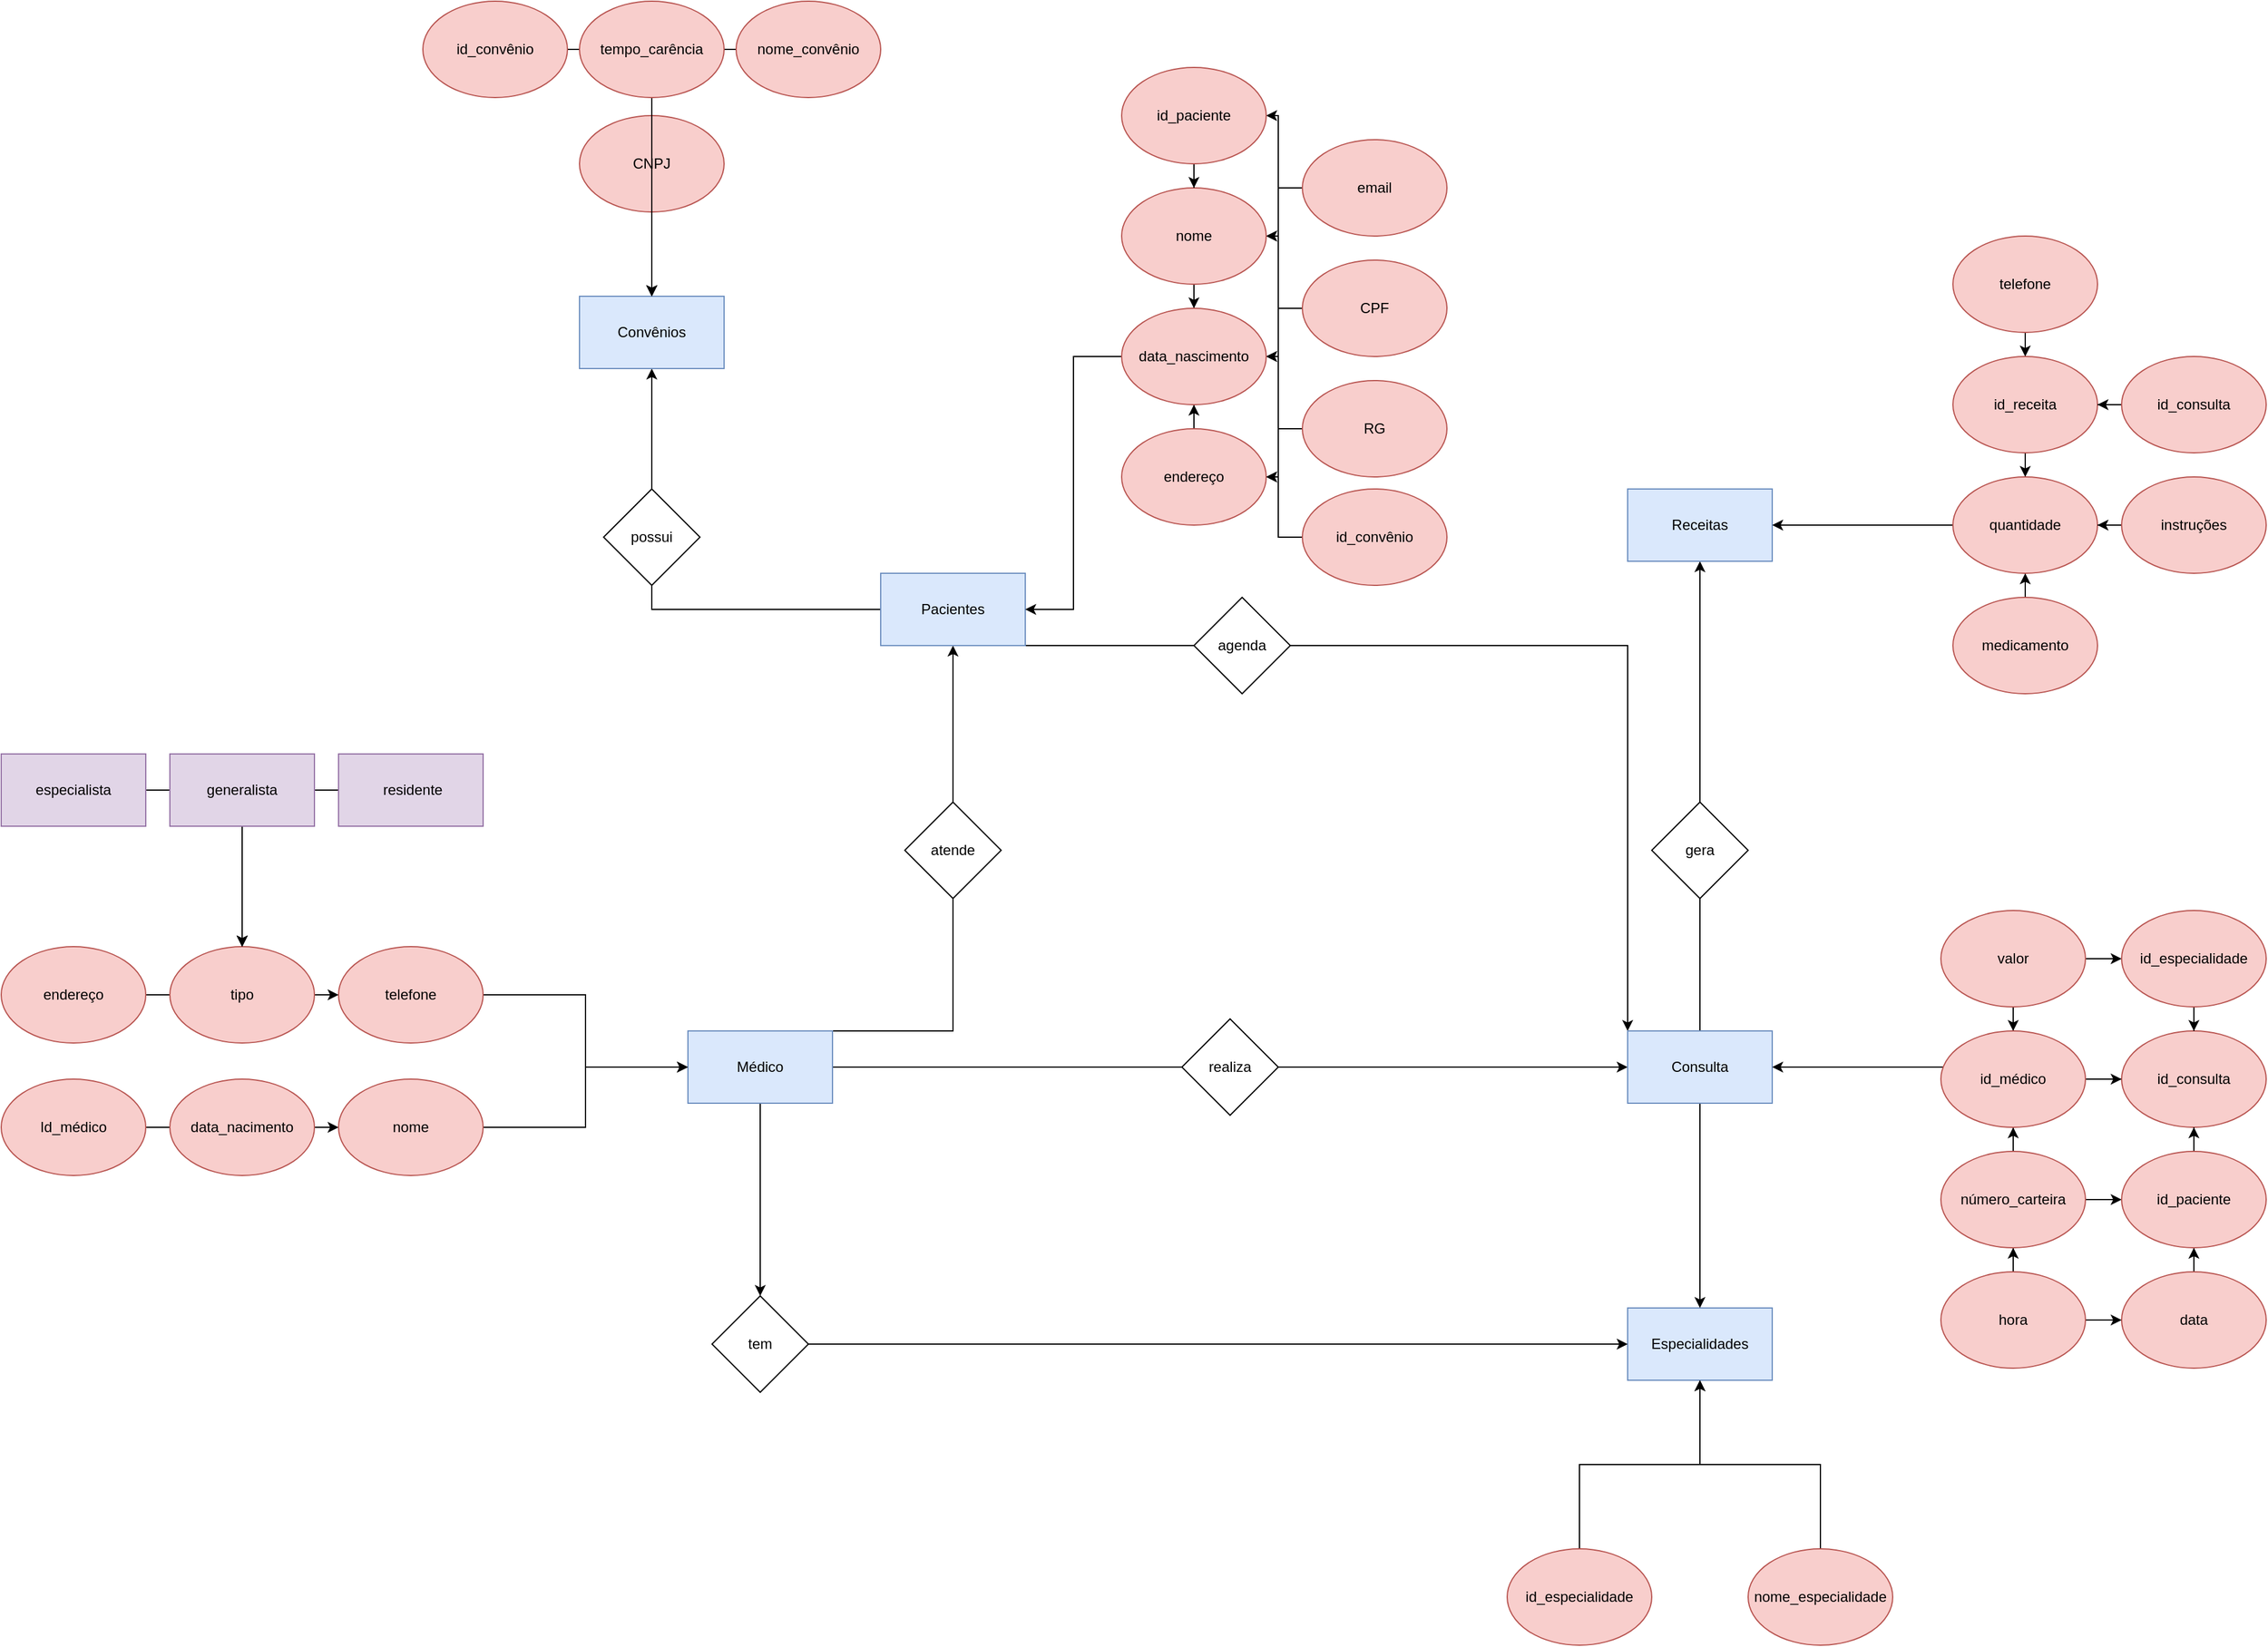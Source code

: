 <mxfile version="24.8.0">
  <diagram name="Página-1" id="d--r41uojTDXwLxNtaar">
    <mxGraphModel dx="4490" dy="2536" grid="0" gridSize="10" guides="1" tooltips="1" connect="1" arrows="1" fold="1" page="0" pageScale="1" pageWidth="827" pageHeight="1169" math="0" shadow="0">
      <root>
        <mxCell id="0" />
        <mxCell id="1" parent="0" />
        <mxCell id="0YTUja7H_9JlWZkX7iLl-56" style="edgeStyle=orthogonalEdgeStyle;rounded=0;orthogonalLoop=1;jettySize=auto;html=1;exitX=1;exitY=0;exitDx=0;exitDy=0;entryX=0.5;entryY=1;entryDx=0;entryDy=0;" edge="1" parent="1" source="s3ld1V5aeFY15KHkYGV4-1" target="s3ld1V5aeFY15KHkYGV4-3">
          <mxGeometry relative="1" as="geometry">
            <Array as="points">
              <mxPoint x="310" y="90" />
            </Array>
          </mxGeometry>
        </mxCell>
        <mxCell id="0YTUja7H_9JlWZkX7iLl-58" style="edgeStyle=orthogonalEdgeStyle;rounded=0;orthogonalLoop=1;jettySize=auto;html=1;exitX=1;exitY=0.5;exitDx=0;exitDy=0;" edge="1" parent="1" source="s3ld1V5aeFY15KHkYGV4-1" target="s3ld1V5aeFY15KHkYGV4-5">
          <mxGeometry relative="1" as="geometry" />
        </mxCell>
        <mxCell id="0YTUja7H_9JlWZkX7iLl-59" style="edgeStyle=orthogonalEdgeStyle;rounded=0;orthogonalLoop=1;jettySize=auto;html=1;entryX=0.5;entryY=0;entryDx=0;entryDy=0;" edge="1" parent="1" source="s3ld1V5aeFY15KHkYGV4-1" target="0YTUja7H_9JlWZkX7iLl-18">
          <mxGeometry relative="1" as="geometry" />
        </mxCell>
        <mxCell id="s3ld1V5aeFY15KHkYGV4-1" value="Médico" style="rounded=0;whiteSpace=wrap;html=1;fillColor=#dae8fc;strokeColor=#6c8ebf;" parent="1" vertex="1">
          <mxGeometry x="90" y="90" width="120" height="60" as="geometry" />
        </mxCell>
        <mxCell id="s3ld1V5aeFY15KHkYGV4-2" value="Especialidades" style="rounded=0;whiteSpace=wrap;html=1;fillColor=#dae8fc;strokeColor=#6c8ebf;" parent="1" vertex="1">
          <mxGeometry x="870" y="320" width="120" height="60" as="geometry" />
        </mxCell>
        <mxCell id="0YTUja7H_9JlWZkX7iLl-55" style="edgeStyle=orthogonalEdgeStyle;rounded=0;orthogonalLoop=1;jettySize=auto;html=1;exitX=1;exitY=1;exitDx=0;exitDy=0;entryX=0;entryY=0;entryDx=0;entryDy=0;" edge="1" parent="1" source="s3ld1V5aeFY15KHkYGV4-3" target="s3ld1V5aeFY15KHkYGV4-5">
          <mxGeometry relative="1" as="geometry">
            <Array as="points">
              <mxPoint x="870" y="-230" />
            </Array>
          </mxGeometry>
        </mxCell>
        <mxCell id="0YTUja7H_9JlWZkX7iLl-57" style="edgeStyle=orthogonalEdgeStyle;rounded=0;orthogonalLoop=1;jettySize=auto;html=1;entryX=0.5;entryY=1;entryDx=0;entryDy=0;" edge="1" parent="1" source="s3ld1V5aeFY15KHkYGV4-3" target="s3ld1V5aeFY15KHkYGV4-4">
          <mxGeometry relative="1" as="geometry" />
        </mxCell>
        <mxCell id="s3ld1V5aeFY15KHkYGV4-3" value="Pacientes" style="rounded=0;whiteSpace=wrap;html=1;fillColor=#dae8fc;strokeColor=#6c8ebf;" parent="1" vertex="1">
          <mxGeometry x="250" y="-290" width="120" height="60" as="geometry" />
        </mxCell>
        <mxCell id="s3ld1V5aeFY15KHkYGV4-4" value="Convênios" style="rounded=0;whiteSpace=wrap;html=1;fillColor=#dae8fc;strokeColor=#6c8ebf;" parent="1" vertex="1">
          <mxGeometry y="-520" width="120" height="60" as="geometry" />
        </mxCell>
        <mxCell id="s3ld1V5aeFY15KHkYGV4-148" style="edgeStyle=orthogonalEdgeStyle;rounded=0;orthogonalLoop=1;jettySize=auto;html=1;" parent="1" source="s3ld1V5aeFY15KHkYGV4-5" target="s3ld1V5aeFY15KHkYGV4-2" edge="1">
          <mxGeometry relative="1" as="geometry" />
        </mxCell>
        <mxCell id="0YTUja7H_9JlWZkX7iLl-62" style="edgeStyle=orthogonalEdgeStyle;rounded=0;orthogonalLoop=1;jettySize=auto;html=1;" edge="1" parent="1" source="s3ld1V5aeFY15KHkYGV4-5" target="s3ld1V5aeFY15KHkYGV4-6">
          <mxGeometry relative="1" as="geometry" />
        </mxCell>
        <mxCell id="s3ld1V5aeFY15KHkYGV4-5" value="Consulta" style="rounded=0;whiteSpace=wrap;html=1;fillColor=#dae8fc;strokeColor=#6c8ebf;" parent="1" vertex="1">
          <mxGeometry x="870" y="90" width="120" height="60" as="geometry" />
        </mxCell>
        <mxCell id="s3ld1V5aeFY15KHkYGV4-6" value="Receitas" style="rounded=0;whiteSpace=wrap;html=1;fillColor=#dae8fc;strokeColor=#6c8ebf;" parent="1" vertex="1">
          <mxGeometry x="870" y="-360" width="120" height="60" as="geometry" />
        </mxCell>
        <mxCell id="0YTUja7H_9JlWZkX7iLl-32" style="edgeStyle=orthogonalEdgeStyle;rounded=0;orthogonalLoop=1;jettySize=auto;html=1;" edge="1" parent="1" source="s3ld1V5aeFY15KHkYGV4-10" target="s3ld1V5aeFY15KHkYGV4-11">
          <mxGeometry relative="1" as="geometry" />
        </mxCell>
        <mxCell id="s3ld1V5aeFY15KHkYGV4-10" value="Id_médico" style="ellipse;whiteSpace=wrap;html=1;fillColor=#f8cecc;strokeColor=#b85450;" parent="1" vertex="1">
          <mxGeometry x="-480" y="130" width="120" height="80" as="geometry" />
        </mxCell>
        <mxCell id="0YTUja7H_9JlWZkX7iLl-31" style="edgeStyle=orthogonalEdgeStyle;rounded=0;orthogonalLoop=1;jettySize=auto;html=1;" edge="1" parent="1" source="s3ld1V5aeFY15KHkYGV4-11" target="s3ld1V5aeFY15KHkYGV4-1">
          <mxGeometry relative="1" as="geometry" />
        </mxCell>
        <mxCell id="s3ld1V5aeFY15KHkYGV4-11" value="nome" style="ellipse;whiteSpace=wrap;html=1;fillColor=#f8cecc;strokeColor=#b85450;" parent="1" vertex="1">
          <mxGeometry x="-200" y="130" width="120" height="80" as="geometry" />
        </mxCell>
        <mxCell id="0YTUja7H_9JlWZkX7iLl-30" style="edgeStyle=orthogonalEdgeStyle;rounded=0;orthogonalLoop=1;jettySize=auto;html=1;entryX=0;entryY=0.5;entryDx=0;entryDy=0;" edge="1" parent="1" source="s3ld1V5aeFY15KHkYGV4-14" target="s3ld1V5aeFY15KHkYGV4-1">
          <mxGeometry relative="1" as="geometry" />
        </mxCell>
        <mxCell id="s3ld1V5aeFY15KHkYGV4-14" value="telefone" style="ellipse;whiteSpace=wrap;html=1;fillColor=#f8cecc;strokeColor=#b85450;" parent="1" vertex="1">
          <mxGeometry x="-200" y="20" width="120" height="80" as="geometry" />
        </mxCell>
        <mxCell id="0YTUja7H_9JlWZkX7iLl-34" style="edgeStyle=orthogonalEdgeStyle;rounded=0;orthogonalLoop=1;jettySize=auto;html=1;entryX=0;entryY=0.5;entryDx=0;entryDy=0;" edge="1" parent="1" source="s3ld1V5aeFY15KHkYGV4-15" target="s3ld1V5aeFY15KHkYGV4-14">
          <mxGeometry relative="1" as="geometry" />
        </mxCell>
        <mxCell id="s3ld1V5aeFY15KHkYGV4-15" value="endereço" style="ellipse;whiteSpace=wrap;html=1;fillColor=#f8cecc;strokeColor=#b85450;" parent="1" vertex="1">
          <mxGeometry x="-480" y="20" width="120" height="80" as="geometry" />
        </mxCell>
        <mxCell id="s3ld1V5aeFY15KHkYGV4-19" value="tipo" style="ellipse;whiteSpace=wrap;html=1;fillColor=#f8cecc;strokeColor=#b85450;" parent="1" vertex="1">
          <mxGeometry x="-340" y="20" width="120" height="80" as="geometry" />
        </mxCell>
        <mxCell id="s3ld1V5aeFY15KHkYGV4-75" style="edgeStyle=orthogonalEdgeStyle;rounded=0;orthogonalLoop=1;jettySize=auto;html=1;" parent="1" source="s3ld1V5aeFY15KHkYGV4-68" target="s3ld1V5aeFY15KHkYGV4-19" edge="1">
          <mxGeometry relative="1" as="geometry" />
        </mxCell>
        <mxCell id="s3ld1V5aeFY15KHkYGV4-68" value="especialista" style="rounded=0;whiteSpace=wrap;html=1;fillColor=#e1d5e7;strokeColor=#9673a6;" parent="1" vertex="1">
          <mxGeometry x="-480" y="-140" width="120" height="60" as="geometry" />
        </mxCell>
        <mxCell id="s3ld1V5aeFY15KHkYGV4-72" style="edgeStyle=orthogonalEdgeStyle;rounded=0;orthogonalLoop=1;jettySize=auto;html=1;" parent="1" source="s3ld1V5aeFY15KHkYGV4-70" target="s3ld1V5aeFY15KHkYGV4-19" edge="1">
          <mxGeometry relative="1" as="geometry" />
        </mxCell>
        <mxCell id="s3ld1V5aeFY15KHkYGV4-74" style="edgeStyle=orthogonalEdgeStyle;rounded=0;orthogonalLoop=1;jettySize=auto;html=1;" parent="1" source="s3ld1V5aeFY15KHkYGV4-69" target="s3ld1V5aeFY15KHkYGV4-19" edge="1">
          <mxGeometry relative="1" as="geometry" />
        </mxCell>
        <mxCell id="s3ld1V5aeFY15KHkYGV4-69" value="&amp;nbsp;residente" style="rounded=0;whiteSpace=wrap;html=1;fillColor=#e1d5e7;strokeColor=#9673a6;" parent="1" vertex="1">
          <mxGeometry x="-200" y="-140" width="120" height="60" as="geometry" />
        </mxCell>
        <mxCell id="s3ld1V5aeFY15KHkYGV4-71" style="edgeStyle=orthogonalEdgeStyle;rounded=0;orthogonalLoop=1;jettySize=auto;html=1;" parent="1" source="s3ld1V5aeFY15KHkYGV4-70" target="s3ld1V5aeFY15KHkYGV4-19" edge="1">
          <mxGeometry relative="1" as="geometry" />
        </mxCell>
        <mxCell id="s3ld1V5aeFY15KHkYGV4-70" value="generalista" style="rounded=0;whiteSpace=wrap;html=1;fillColor=#e1d5e7;strokeColor=#9673a6;" parent="1" vertex="1">
          <mxGeometry x="-340" y="-140" width="120" height="60" as="geometry" />
        </mxCell>
        <mxCell id="s3ld1V5aeFY15KHkYGV4-76" value="data_nacimento" style="ellipse;whiteSpace=wrap;html=1;fillColor=#f8cecc;strokeColor=#b85450;" parent="1" vertex="1">
          <mxGeometry x="-340" y="130" width="120" height="80" as="geometry" />
        </mxCell>
        <mxCell id="s3ld1V5aeFY15KHkYGV4-90" style="edgeStyle=orthogonalEdgeStyle;rounded=0;orthogonalLoop=1;jettySize=auto;html=1;" parent="1" source="s3ld1V5aeFY15KHkYGV4-87" target="s3ld1V5aeFY15KHkYGV4-2" edge="1">
          <mxGeometry relative="1" as="geometry" />
        </mxCell>
        <mxCell id="s3ld1V5aeFY15KHkYGV4-87" value="nome_especialidade" style="ellipse;whiteSpace=wrap;html=1;fillColor=#f8cecc;strokeColor=#b85450;" parent="1" vertex="1">
          <mxGeometry x="970" y="520" width="120" height="80" as="geometry" />
        </mxCell>
        <mxCell id="s3ld1V5aeFY15KHkYGV4-89" style="edgeStyle=orthogonalEdgeStyle;rounded=0;orthogonalLoop=1;jettySize=auto;html=1;" parent="1" source="s3ld1V5aeFY15KHkYGV4-88" target="s3ld1V5aeFY15KHkYGV4-2" edge="1">
          <mxGeometry relative="1" as="geometry" />
        </mxCell>
        <mxCell id="s3ld1V5aeFY15KHkYGV4-88" value="id_especialidade" style="ellipse;whiteSpace=wrap;html=1;fillColor=#f8cecc;strokeColor=#b85450;" parent="1" vertex="1">
          <mxGeometry x="770" y="520" width="120" height="80" as="geometry" />
        </mxCell>
        <mxCell id="0YTUja7H_9JlWZkX7iLl-41" style="edgeStyle=orthogonalEdgeStyle;rounded=0;orthogonalLoop=1;jettySize=auto;html=1;" edge="1" parent="1" source="s3ld1V5aeFY15KHkYGV4-92" target="s3ld1V5aeFY15KHkYGV4-96">
          <mxGeometry relative="1" as="geometry" />
        </mxCell>
        <mxCell id="0YTUja7H_9JlWZkX7iLl-44" style="edgeStyle=orthogonalEdgeStyle;rounded=0;orthogonalLoop=1;jettySize=auto;html=1;entryX=1;entryY=0.5;entryDx=0;entryDy=0;" edge="1" parent="1" source="s3ld1V5aeFY15KHkYGV4-92" target="s3ld1V5aeFY15KHkYGV4-98">
          <mxGeometry relative="1" as="geometry" />
        </mxCell>
        <mxCell id="s3ld1V5aeFY15KHkYGV4-92" value="RG" style="ellipse;whiteSpace=wrap;html=1;fillColor=#f8cecc;strokeColor=#b85450;" parent="1" vertex="1">
          <mxGeometry x="600" y="-450" width="120" height="80" as="geometry" />
        </mxCell>
        <mxCell id="s3ld1V5aeFY15KHkYGV4-110" style="edgeStyle=orthogonalEdgeStyle;rounded=0;orthogonalLoop=1;jettySize=auto;html=1;" parent="1" source="s3ld1V5aeFY15KHkYGV4-93" target="s3ld1V5aeFY15KHkYGV4-95" edge="1">
          <mxGeometry relative="1" as="geometry" />
        </mxCell>
        <mxCell id="0YTUja7H_9JlWZkX7iLl-42" style="edgeStyle=orthogonalEdgeStyle;rounded=0;orthogonalLoop=1;jettySize=auto;html=1;" edge="1" parent="1" source="s3ld1V5aeFY15KHkYGV4-93" target="s3ld1V5aeFY15KHkYGV4-98">
          <mxGeometry relative="1" as="geometry" />
        </mxCell>
        <mxCell id="s3ld1V5aeFY15KHkYGV4-93" value="CPF" style="ellipse;whiteSpace=wrap;html=1;fillColor=#f8cecc;strokeColor=#b85450;" parent="1" vertex="1">
          <mxGeometry x="600" y="-550" width="120" height="80" as="geometry" />
        </mxCell>
        <mxCell id="s3ld1V5aeFY15KHkYGV4-109" style="edgeStyle=orthogonalEdgeStyle;rounded=0;orthogonalLoop=1;jettySize=auto;html=1;" parent="1" source="s3ld1V5aeFY15KHkYGV4-94" target="s3ld1V5aeFY15KHkYGV4-99" edge="1">
          <mxGeometry relative="1" as="geometry" />
        </mxCell>
        <mxCell id="0YTUja7H_9JlWZkX7iLl-43" style="edgeStyle=orthogonalEdgeStyle;rounded=0;orthogonalLoop=1;jettySize=auto;html=1;" edge="1" parent="1" source="s3ld1V5aeFY15KHkYGV4-94" target="s3ld1V5aeFY15KHkYGV4-95">
          <mxGeometry relative="1" as="geometry" />
        </mxCell>
        <mxCell id="s3ld1V5aeFY15KHkYGV4-94" value="email" style="ellipse;whiteSpace=wrap;html=1;fillColor=#f8cecc;strokeColor=#b85450;" parent="1" vertex="1">
          <mxGeometry x="600" y="-650" width="120" height="80" as="geometry" />
        </mxCell>
        <mxCell id="s3ld1V5aeFY15KHkYGV4-107" style="edgeStyle=orthogonalEdgeStyle;rounded=0;orthogonalLoop=1;jettySize=auto;html=1;" parent="1" source="s3ld1V5aeFY15KHkYGV4-95" target="s3ld1V5aeFY15KHkYGV4-98" edge="1">
          <mxGeometry relative="1" as="geometry" />
        </mxCell>
        <mxCell id="s3ld1V5aeFY15KHkYGV4-95" value="nome" style="ellipse;whiteSpace=wrap;html=1;fillColor=#f8cecc;strokeColor=#b85450;" parent="1" vertex="1">
          <mxGeometry x="450" y="-610" width="120" height="80" as="geometry" />
        </mxCell>
        <mxCell id="s3ld1V5aeFY15KHkYGV4-114" style="edgeStyle=orthogonalEdgeStyle;rounded=0;orthogonalLoop=1;jettySize=auto;html=1;" parent="1" source="s3ld1V5aeFY15KHkYGV4-96" target="s3ld1V5aeFY15KHkYGV4-98" edge="1">
          <mxGeometry relative="1" as="geometry" />
        </mxCell>
        <mxCell id="s3ld1V5aeFY15KHkYGV4-96" value="endereço" style="ellipse;whiteSpace=wrap;html=1;fillColor=#f8cecc;strokeColor=#b85450;" parent="1" vertex="1">
          <mxGeometry x="450" y="-410" width="120" height="80" as="geometry" />
        </mxCell>
        <mxCell id="0YTUja7H_9JlWZkX7iLl-52" style="edgeStyle=orthogonalEdgeStyle;rounded=0;orthogonalLoop=1;jettySize=auto;html=1;entryX=0.5;entryY=0;entryDx=0;entryDy=0;" edge="1" parent="1" source="s3ld1V5aeFY15KHkYGV4-97" target="s3ld1V5aeFY15KHkYGV4-152">
          <mxGeometry relative="1" as="geometry" />
        </mxCell>
        <mxCell id="s3ld1V5aeFY15KHkYGV4-97" value="telefone" style="ellipse;whiteSpace=wrap;html=1;fillColor=#f8cecc;strokeColor=#b85450;" parent="1" vertex="1">
          <mxGeometry x="1140" y="-570" width="120" height="80" as="geometry" />
        </mxCell>
        <mxCell id="s3ld1V5aeFY15KHkYGV4-105" style="edgeStyle=orthogonalEdgeStyle;rounded=0;orthogonalLoop=1;jettySize=auto;html=1;entryX=1;entryY=0.5;entryDx=0;entryDy=0;" parent="1" source="s3ld1V5aeFY15KHkYGV4-98" target="s3ld1V5aeFY15KHkYGV4-3" edge="1">
          <mxGeometry relative="1" as="geometry" />
        </mxCell>
        <mxCell id="s3ld1V5aeFY15KHkYGV4-98" value="data_nascimento" style="ellipse;whiteSpace=wrap;html=1;fillColor=#f8cecc;strokeColor=#b85450;" parent="1" vertex="1">
          <mxGeometry x="450" y="-510" width="120" height="80" as="geometry" />
        </mxCell>
        <mxCell id="s3ld1V5aeFY15KHkYGV4-108" style="edgeStyle=orthogonalEdgeStyle;rounded=0;orthogonalLoop=1;jettySize=auto;html=1;" parent="1" source="s3ld1V5aeFY15KHkYGV4-99" target="s3ld1V5aeFY15KHkYGV4-95" edge="1">
          <mxGeometry relative="1" as="geometry" />
        </mxCell>
        <mxCell id="s3ld1V5aeFY15KHkYGV4-99" value="id_paciente" style="ellipse;whiteSpace=wrap;html=1;fillColor=#f8cecc;strokeColor=#b85450;" parent="1" vertex="1">
          <mxGeometry x="450" y="-710" width="120" height="80" as="geometry" />
        </mxCell>
        <mxCell id="0YTUja7H_9JlWZkX7iLl-40" style="edgeStyle=orthogonalEdgeStyle;rounded=0;orthogonalLoop=1;jettySize=auto;html=1;" edge="1" parent="1" source="s3ld1V5aeFY15KHkYGV4-100" target="s3ld1V5aeFY15KHkYGV4-96">
          <mxGeometry relative="1" as="geometry" />
        </mxCell>
        <mxCell id="s3ld1V5aeFY15KHkYGV4-100" value="id_convênio" style="ellipse;whiteSpace=wrap;html=1;fillColor=#f8cecc;strokeColor=#b85450;" parent="1" vertex="1">
          <mxGeometry x="600" y="-360" width="120" height="80" as="geometry" />
        </mxCell>
        <mxCell id="s3ld1V5aeFY15KHkYGV4-120" style="edgeStyle=orthogonalEdgeStyle;rounded=0;orthogonalLoop=1;jettySize=auto;html=1;exitX=1;exitY=0.5;exitDx=0;exitDy=0;" parent="1" source="s3ld1V5aeFY15KHkYGV4-115" target="s3ld1V5aeFY15KHkYGV4-4" edge="1">
          <mxGeometry relative="1" as="geometry" />
        </mxCell>
        <mxCell id="s3ld1V5aeFY15KHkYGV4-115" value="id_convênio" style="ellipse;whiteSpace=wrap;html=1;fillColor=#f8cecc;strokeColor=#b85450;" parent="1" vertex="1">
          <mxGeometry x="-130" y="-765" width="120" height="80" as="geometry" />
        </mxCell>
        <mxCell id="s3ld1V5aeFY15KHkYGV4-123" style="edgeStyle=orthogonalEdgeStyle;rounded=0;orthogonalLoop=1;jettySize=auto;html=1;exitX=0;exitY=0.5;exitDx=0;exitDy=0;" parent="1" source="s3ld1V5aeFY15KHkYGV4-116" target="s3ld1V5aeFY15KHkYGV4-4" edge="1">
          <mxGeometry relative="1" as="geometry" />
        </mxCell>
        <mxCell id="s3ld1V5aeFY15KHkYGV4-116" value="nome_convênio" style="ellipse;whiteSpace=wrap;html=1;fillColor=#f8cecc;strokeColor=#b85450;" parent="1" vertex="1">
          <mxGeometry x="130" y="-765" width="120" height="80" as="geometry" />
        </mxCell>
        <mxCell id="s3ld1V5aeFY15KHkYGV4-124" style="edgeStyle=orthogonalEdgeStyle;rounded=0;orthogonalLoop=1;jettySize=auto;html=1;" parent="1" source="s3ld1V5aeFY15KHkYGV4-117" target="s3ld1V5aeFY15KHkYGV4-4" edge="1">
          <mxGeometry relative="1" as="geometry" />
        </mxCell>
        <mxCell id="s3ld1V5aeFY15KHkYGV4-117" value="CNPJ" style="ellipse;whiteSpace=wrap;html=1;fillColor=#f8cecc;strokeColor=#b85450;" parent="1" vertex="1">
          <mxGeometry y="-670" width="120" height="80" as="geometry" />
        </mxCell>
        <mxCell id="s3ld1V5aeFY15KHkYGV4-122" style="edgeStyle=orthogonalEdgeStyle;rounded=0;orthogonalLoop=1;jettySize=auto;html=1;" parent="1" source="s3ld1V5aeFY15KHkYGV4-118" target="s3ld1V5aeFY15KHkYGV4-4" edge="1">
          <mxGeometry relative="1" as="geometry" />
        </mxCell>
        <mxCell id="s3ld1V5aeFY15KHkYGV4-118" value="tempo_carência" style="ellipse;whiteSpace=wrap;html=1;fillColor=#f8cecc;strokeColor=#b85450;" parent="1" vertex="1">
          <mxGeometry y="-765" width="120" height="80" as="geometry" />
        </mxCell>
        <mxCell id="s3ld1V5aeFY15KHkYGV4-143" style="edgeStyle=orthogonalEdgeStyle;rounded=0;orthogonalLoop=1;jettySize=auto;html=1;" parent="1" source="s3ld1V5aeFY15KHkYGV4-126" target="s3ld1V5aeFY15KHkYGV4-5" edge="1">
          <mxGeometry relative="1" as="geometry" />
        </mxCell>
        <mxCell id="s3ld1V5aeFY15KHkYGV4-126" value="id_consulta" style="ellipse;whiteSpace=wrap;html=1;fillColor=#f8cecc;strokeColor=#b85450;" parent="1" vertex="1">
          <mxGeometry x="1280" y="90" width="120" height="80" as="geometry" />
        </mxCell>
        <mxCell id="s3ld1V5aeFY15KHkYGV4-140" style="edgeStyle=orthogonalEdgeStyle;rounded=0;orthogonalLoop=1;jettySize=auto;html=1;" parent="1" source="s3ld1V5aeFY15KHkYGV4-127" target="s3ld1V5aeFY15KHkYGV4-132" edge="1">
          <mxGeometry relative="1" as="geometry" />
        </mxCell>
        <mxCell id="s3ld1V5aeFY15KHkYGV4-127" value="data" style="ellipse;whiteSpace=wrap;html=1;fillColor=#f8cecc;strokeColor=#b85450;" parent="1" vertex="1">
          <mxGeometry x="1280" y="290" width="120" height="80" as="geometry" />
        </mxCell>
        <mxCell id="s3ld1V5aeFY15KHkYGV4-139" style="edgeStyle=orthogonalEdgeStyle;rounded=0;orthogonalLoop=1;jettySize=auto;html=1;" parent="1" source="s3ld1V5aeFY15KHkYGV4-128" target="s3ld1V5aeFY15KHkYGV4-127" edge="1">
          <mxGeometry relative="1" as="geometry" />
        </mxCell>
        <mxCell id="s3ld1V5aeFY15KHkYGV4-149" style="edgeStyle=orthogonalEdgeStyle;rounded=0;orthogonalLoop=1;jettySize=auto;html=1;" parent="1" source="s3ld1V5aeFY15KHkYGV4-128" target="s3ld1V5aeFY15KHkYGV4-130" edge="1">
          <mxGeometry relative="1" as="geometry" />
        </mxCell>
        <mxCell id="s3ld1V5aeFY15KHkYGV4-128" value="hora" style="ellipse;whiteSpace=wrap;html=1;fillColor=#f8cecc;strokeColor=#b85450;" parent="1" vertex="1">
          <mxGeometry x="1130" y="290" width="120" height="80" as="geometry" />
        </mxCell>
        <mxCell id="s3ld1V5aeFY15KHkYGV4-136" style="edgeStyle=orthogonalEdgeStyle;rounded=0;orthogonalLoop=1;jettySize=auto;html=1;" parent="1" source="s3ld1V5aeFY15KHkYGV4-129" target="s3ld1V5aeFY15KHkYGV4-133" edge="1">
          <mxGeometry relative="1" as="geometry" />
        </mxCell>
        <mxCell id="s3ld1V5aeFY15KHkYGV4-151" style="edgeStyle=orthogonalEdgeStyle;rounded=0;orthogonalLoop=1;jettySize=auto;html=1;" parent="1" source="s3ld1V5aeFY15KHkYGV4-129" target="s3ld1V5aeFY15KHkYGV4-131" edge="1">
          <mxGeometry relative="1" as="geometry" />
        </mxCell>
        <mxCell id="s3ld1V5aeFY15KHkYGV4-129" value="valor" style="ellipse;whiteSpace=wrap;html=1;fillColor=#f8cecc;strokeColor=#b85450;" parent="1" vertex="1">
          <mxGeometry x="1130" y="-10" width="120" height="80" as="geometry" />
        </mxCell>
        <mxCell id="s3ld1V5aeFY15KHkYGV4-138" style="edgeStyle=orthogonalEdgeStyle;rounded=0;orthogonalLoop=1;jettySize=auto;html=1;" parent="1" source="s3ld1V5aeFY15KHkYGV4-130" target="s3ld1V5aeFY15KHkYGV4-132" edge="1">
          <mxGeometry relative="1" as="geometry" />
        </mxCell>
        <mxCell id="s3ld1V5aeFY15KHkYGV4-150" style="edgeStyle=orthogonalEdgeStyle;rounded=0;orthogonalLoop=1;jettySize=auto;html=1;entryX=0.5;entryY=1;entryDx=0;entryDy=0;" parent="1" source="s3ld1V5aeFY15KHkYGV4-130" target="s3ld1V5aeFY15KHkYGV4-131" edge="1">
          <mxGeometry relative="1" as="geometry" />
        </mxCell>
        <mxCell id="s3ld1V5aeFY15KHkYGV4-130" value="número_carteira" style="ellipse;whiteSpace=wrap;html=1;fillColor=#f8cecc;strokeColor=#b85450;" parent="1" vertex="1">
          <mxGeometry x="1130" y="190" width="120" height="80" as="geometry" />
        </mxCell>
        <mxCell id="s3ld1V5aeFY15KHkYGV4-137" style="edgeStyle=orthogonalEdgeStyle;rounded=0;orthogonalLoop=1;jettySize=auto;html=1;" parent="1" source="s3ld1V5aeFY15KHkYGV4-131" target="s3ld1V5aeFY15KHkYGV4-126" edge="1">
          <mxGeometry relative="1" as="geometry" />
        </mxCell>
        <mxCell id="s3ld1V5aeFY15KHkYGV4-131" value="id_médico" style="ellipse;whiteSpace=wrap;html=1;fillColor=#f8cecc;strokeColor=#b85450;" parent="1" vertex="1">
          <mxGeometry x="1130" y="90" width="120" height="80" as="geometry" />
        </mxCell>
        <mxCell id="s3ld1V5aeFY15KHkYGV4-142" style="edgeStyle=orthogonalEdgeStyle;rounded=0;orthogonalLoop=1;jettySize=auto;html=1;" parent="1" source="s3ld1V5aeFY15KHkYGV4-132" target="s3ld1V5aeFY15KHkYGV4-126" edge="1">
          <mxGeometry relative="1" as="geometry" />
        </mxCell>
        <mxCell id="s3ld1V5aeFY15KHkYGV4-132" value="id_paciente" style="ellipse;whiteSpace=wrap;html=1;fillColor=#f8cecc;strokeColor=#b85450;" parent="1" vertex="1">
          <mxGeometry x="1280" y="190" width="120" height="80" as="geometry" />
        </mxCell>
        <mxCell id="s3ld1V5aeFY15KHkYGV4-141" style="edgeStyle=orthogonalEdgeStyle;rounded=0;orthogonalLoop=1;jettySize=auto;html=1;" parent="1" source="s3ld1V5aeFY15KHkYGV4-133" target="s3ld1V5aeFY15KHkYGV4-126" edge="1">
          <mxGeometry relative="1" as="geometry" />
        </mxCell>
        <mxCell id="s3ld1V5aeFY15KHkYGV4-133" value="id_especialidade" style="ellipse;whiteSpace=wrap;html=1;fillColor=#f8cecc;strokeColor=#b85450;" parent="1" vertex="1">
          <mxGeometry x="1280" y="-10" width="120" height="80" as="geometry" />
        </mxCell>
        <mxCell id="s3ld1V5aeFY15KHkYGV4-157" style="edgeStyle=orthogonalEdgeStyle;rounded=0;orthogonalLoop=1;jettySize=auto;html=1;" parent="1" source="s3ld1V5aeFY15KHkYGV4-152" target="s3ld1V5aeFY15KHkYGV4-155" edge="1">
          <mxGeometry relative="1" as="geometry" />
        </mxCell>
        <mxCell id="s3ld1V5aeFY15KHkYGV4-152" value="id_receita" style="ellipse;whiteSpace=wrap;html=1;fillColor=#f8cecc;strokeColor=#b85450;" parent="1" vertex="1">
          <mxGeometry x="1140" y="-470" width="120" height="80" as="geometry" />
        </mxCell>
        <mxCell id="s3ld1V5aeFY15KHkYGV4-160" style="edgeStyle=orthogonalEdgeStyle;rounded=0;orthogonalLoop=1;jettySize=auto;html=1;" parent="1" source="s3ld1V5aeFY15KHkYGV4-153" target="s3ld1V5aeFY15KHkYGV4-152" edge="1">
          <mxGeometry relative="1" as="geometry" />
        </mxCell>
        <mxCell id="s3ld1V5aeFY15KHkYGV4-153" value="id_consulta" style="ellipse;whiteSpace=wrap;html=1;fillColor=#f8cecc;strokeColor=#b85450;" parent="1" vertex="1">
          <mxGeometry x="1280" y="-470" width="120" height="80" as="geometry" />
        </mxCell>
        <mxCell id="s3ld1V5aeFY15KHkYGV4-158" style="edgeStyle=orthogonalEdgeStyle;rounded=0;orthogonalLoop=1;jettySize=auto;html=1;" parent="1" source="s3ld1V5aeFY15KHkYGV4-154" target="s3ld1V5aeFY15KHkYGV4-155" edge="1">
          <mxGeometry relative="1" as="geometry" />
        </mxCell>
        <mxCell id="s3ld1V5aeFY15KHkYGV4-154" value="medicamento" style="ellipse;whiteSpace=wrap;html=1;fillColor=#f8cecc;strokeColor=#b85450;" parent="1" vertex="1">
          <mxGeometry x="1140" y="-270" width="120" height="80" as="geometry" />
        </mxCell>
        <mxCell id="s3ld1V5aeFY15KHkYGV4-162" style="edgeStyle=orthogonalEdgeStyle;rounded=0;orthogonalLoop=1;jettySize=auto;html=1;" parent="1" source="s3ld1V5aeFY15KHkYGV4-155" target="s3ld1V5aeFY15KHkYGV4-6" edge="1">
          <mxGeometry relative="1" as="geometry" />
        </mxCell>
        <mxCell id="s3ld1V5aeFY15KHkYGV4-155" value="quantidade" style="ellipse;whiteSpace=wrap;html=1;fillColor=#f8cecc;strokeColor=#b85450;" parent="1" vertex="1">
          <mxGeometry x="1140" y="-370" width="120" height="80" as="geometry" />
        </mxCell>
        <mxCell id="s3ld1V5aeFY15KHkYGV4-159" style="edgeStyle=orthogonalEdgeStyle;rounded=0;orthogonalLoop=1;jettySize=auto;html=1;" parent="1" source="s3ld1V5aeFY15KHkYGV4-156" target="s3ld1V5aeFY15KHkYGV4-155" edge="1">
          <mxGeometry relative="1" as="geometry" />
        </mxCell>
        <mxCell id="s3ld1V5aeFY15KHkYGV4-156" value="instruções" style="ellipse;whiteSpace=wrap;html=1;fillColor=#f8cecc;strokeColor=#b85450;" parent="1" vertex="1">
          <mxGeometry x="1280" y="-370" width="120" height="80" as="geometry" />
        </mxCell>
        <mxCell id="0YTUja7H_9JlWZkX7iLl-5" value="gera" style="rhombus;whiteSpace=wrap;html=1;" vertex="1" parent="1">
          <mxGeometry x="890" y="-100" width="80" height="80" as="geometry" />
        </mxCell>
        <mxCell id="0YTUja7H_9JlWZkX7iLl-7" value="realiza" style="rhombus;whiteSpace=wrap;html=1;" vertex="1" parent="1">
          <mxGeometry x="500" y="80" width="80" height="80" as="geometry" />
        </mxCell>
        <mxCell id="0YTUja7H_9JlWZkX7iLl-14" value="possui" style="rhombus;whiteSpace=wrap;html=1;" vertex="1" parent="1">
          <mxGeometry x="20" y="-360" width="80" height="80" as="geometry" />
        </mxCell>
        <mxCell id="0YTUja7H_9JlWZkX7iLl-60" style="edgeStyle=orthogonalEdgeStyle;rounded=0;orthogonalLoop=1;jettySize=auto;html=1;" edge="1" parent="1" source="0YTUja7H_9JlWZkX7iLl-18" target="s3ld1V5aeFY15KHkYGV4-2">
          <mxGeometry relative="1" as="geometry" />
        </mxCell>
        <mxCell id="0YTUja7H_9JlWZkX7iLl-18" value="tem" style="rhombus;whiteSpace=wrap;html=1;" vertex="1" parent="1">
          <mxGeometry x="110" y="310" width="80" height="80" as="geometry" />
        </mxCell>
        <mxCell id="0YTUja7H_9JlWZkX7iLl-38" value="atende" style="rhombus;whiteSpace=wrap;html=1;" vertex="1" parent="1">
          <mxGeometry x="270" y="-100" width="80" height="80" as="geometry" />
        </mxCell>
        <mxCell id="0YTUja7H_9JlWZkX7iLl-46" value="agenda" style="rhombus;whiteSpace=wrap;html=1;" vertex="1" parent="1">
          <mxGeometry x="510" y="-270" width="80" height="80" as="geometry" />
        </mxCell>
      </root>
    </mxGraphModel>
  </diagram>
</mxfile>
